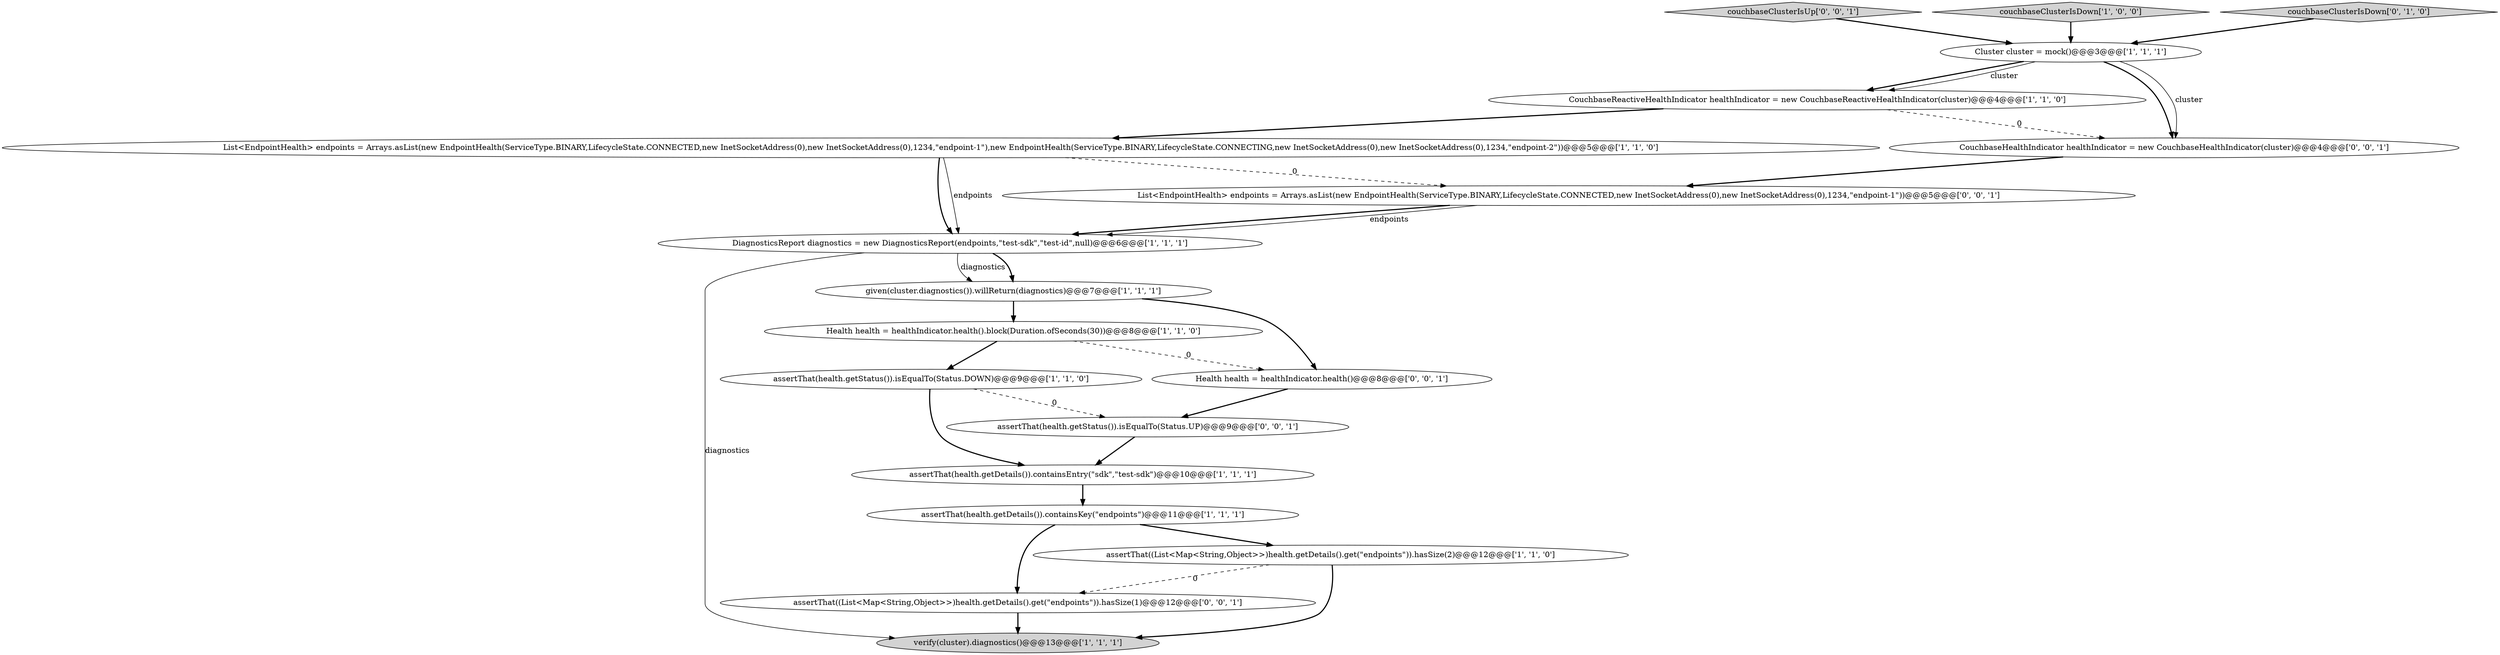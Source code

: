digraph {
8 [style = filled, label = "assertThat(health.getStatus()).isEqualTo(Status.DOWN)@@@9@@@['1', '1', '0']", fillcolor = white, shape = ellipse image = "AAA0AAABBB1BBB"];
5 [style = filled, label = "CouchbaseReactiveHealthIndicator healthIndicator = new CouchbaseReactiveHealthIndicator(cluster)@@@4@@@['1', '1', '0']", fillcolor = white, shape = ellipse image = "AAA0AAABBB1BBB"];
18 [style = filled, label = "couchbaseClusterIsUp['0', '0', '1']", fillcolor = lightgray, shape = diamond image = "AAA0AAABBB3BBB"];
7 [style = filled, label = "verify(cluster).diagnostics()@@@13@@@['1', '1', '1']", fillcolor = lightgray, shape = ellipse image = "AAA0AAABBB1BBB"];
10 [style = filled, label = "couchbaseClusterIsDown['1', '0', '0']", fillcolor = lightgray, shape = diamond image = "AAA0AAABBB1BBB"];
9 [style = filled, label = "assertThat(health.getDetails()).containsKey(\"endpoints\")@@@11@@@['1', '1', '1']", fillcolor = white, shape = ellipse image = "AAA0AAABBB1BBB"];
4 [style = filled, label = "List<EndpointHealth> endpoints = Arrays.asList(new EndpointHealth(ServiceType.BINARY,LifecycleState.CONNECTED,new InetSocketAddress(0),new InetSocketAddress(0),1234,\"endpoint-1\"),new EndpointHealth(ServiceType.BINARY,LifecycleState.CONNECTING,new InetSocketAddress(0),new InetSocketAddress(0),1234,\"endpoint-2\"))@@@5@@@['1', '1', '0']", fillcolor = white, shape = ellipse image = "AAA0AAABBB1BBB"];
13 [style = filled, label = "Health health = healthIndicator.health()@@@8@@@['0', '0', '1']", fillcolor = white, shape = ellipse image = "AAA0AAABBB3BBB"];
17 [style = filled, label = "List<EndpointHealth> endpoints = Arrays.asList(new EndpointHealth(ServiceType.BINARY,LifecycleState.CONNECTED,new InetSocketAddress(0),new InetSocketAddress(0),1234,\"endpoint-1\"))@@@5@@@['0', '0', '1']", fillcolor = white, shape = ellipse image = "AAA0AAABBB3BBB"];
11 [style = filled, label = "assertThat((List<Map<String,Object>>)health.getDetails().get(\"endpoints\")).hasSize(2)@@@12@@@['1', '1', '0']", fillcolor = white, shape = ellipse image = "AAA0AAABBB1BBB"];
12 [style = filled, label = "couchbaseClusterIsDown['0', '1', '0']", fillcolor = lightgray, shape = diamond image = "AAA0AAABBB2BBB"];
16 [style = filled, label = "assertThat((List<Map<String,Object>>)health.getDetails().get(\"endpoints\")).hasSize(1)@@@12@@@['0', '0', '1']", fillcolor = white, shape = ellipse image = "AAA0AAABBB3BBB"];
15 [style = filled, label = "CouchbaseHealthIndicator healthIndicator = new CouchbaseHealthIndicator(cluster)@@@4@@@['0', '0', '1']", fillcolor = white, shape = ellipse image = "AAA0AAABBB3BBB"];
0 [style = filled, label = "given(cluster.diagnostics()).willReturn(diagnostics)@@@7@@@['1', '1', '1']", fillcolor = white, shape = ellipse image = "AAA0AAABBB1BBB"];
6 [style = filled, label = "assertThat(health.getDetails()).containsEntry(\"sdk\",\"test-sdk\")@@@10@@@['1', '1', '1']", fillcolor = white, shape = ellipse image = "AAA0AAABBB1BBB"];
1 [style = filled, label = "Cluster cluster = mock()@@@3@@@['1', '1', '1']", fillcolor = white, shape = ellipse image = "AAA0AAABBB1BBB"];
3 [style = filled, label = "Health health = healthIndicator.health().block(Duration.ofSeconds(30))@@@8@@@['1', '1', '0']", fillcolor = white, shape = ellipse image = "AAA0AAABBB1BBB"];
14 [style = filled, label = "assertThat(health.getStatus()).isEqualTo(Status.UP)@@@9@@@['0', '0', '1']", fillcolor = white, shape = ellipse image = "AAA0AAABBB3BBB"];
2 [style = filled, label = "DiagnosticsReport diagnostics = new DiagnosticsReport(endpoints,\"test-sdk\",\"test-id\",null)@@@6@@@['1', '1', '1']", fillcolor = white, shape = ellipse image = "AAA0AAABBB1BBB"];
1->5 [style = bold, label=""];
0->3 [style = bold, label=""];
9->11 [style = bold, label=""];
0->13 [style = bold, label=""];
4->17 [style = dashed, label="0"];
11->16 [style = dashed, label="0"];
1->15 [style = bold, label=""];
16->7 [style = bold, label=""];
1->15 [style = solid, label="cluster"];
8->6 [style = bold, label=""];
4->2 [style = bold, label=""];
8->14 [style = dashed, label="0"];
3->13 [style = dashed, label="0"];
12->1 [style = bold, label=""];
9->16 [style = bold, label=""];
2->0 [style = solid, label="diagnostics"];
15->17 [style = bold, label=""];
2->0 [style = bold, label=""];
17->2 [style = bold, label=""];
18->1 [style = bold, label=""];
3->8 [style = bold, label=""];
5->4 [style = bold, label=""];
17->2 [style = solid, label="endpoints"];
2->7 [style = solid, label="diagnostics"];
6->9 [style = bold, label=""];
10->1 [style = bold, label=""];
1->5 [style = solid, label="cluster"];
5->15 [style = dashed, label="0"];
13->14 [style = bold, label=""];
14->6 [style = bold, label=""];
11->7 [style = bold, label=""];
4->2 [style = solid, label="endpoints"];
}
